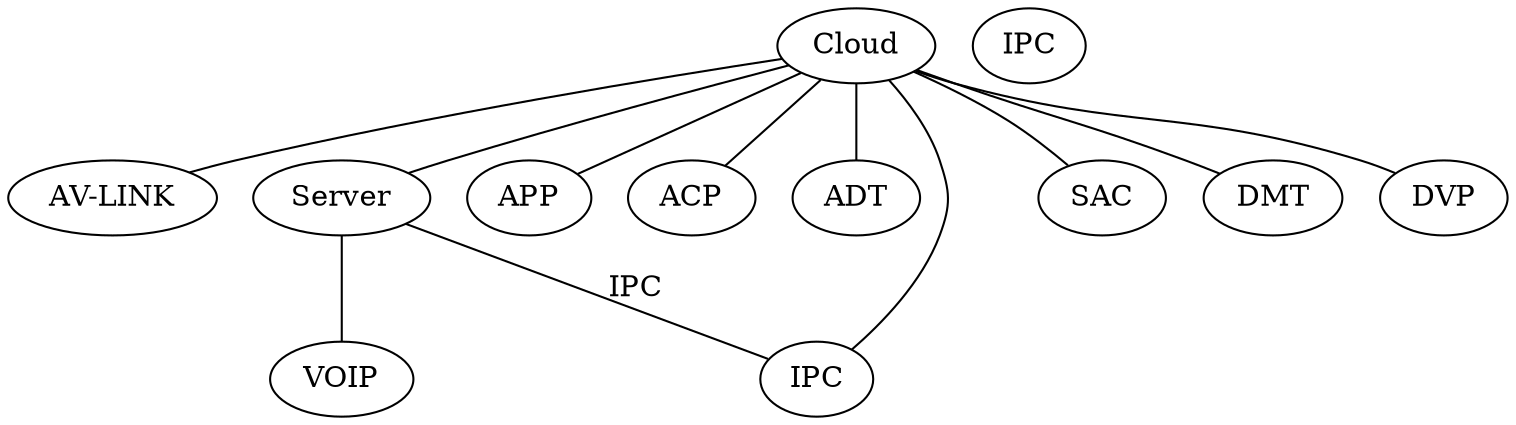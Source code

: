 graph cloud {
    avlink [label="AV-LINK"]
    IPC_1 [label="IPC"]
    Cloud -- Server
    Cloud -- APP
    Cloud -- ACP
    Cloud -- ADT
    Cloud -- IPC
    Cloud -- SAC
    Cloud -- DMT
    Cloud -- DVP
    Cloud -- avlink

    Server -- VOIP
    Server -- IPC[label="IPC"]
}
